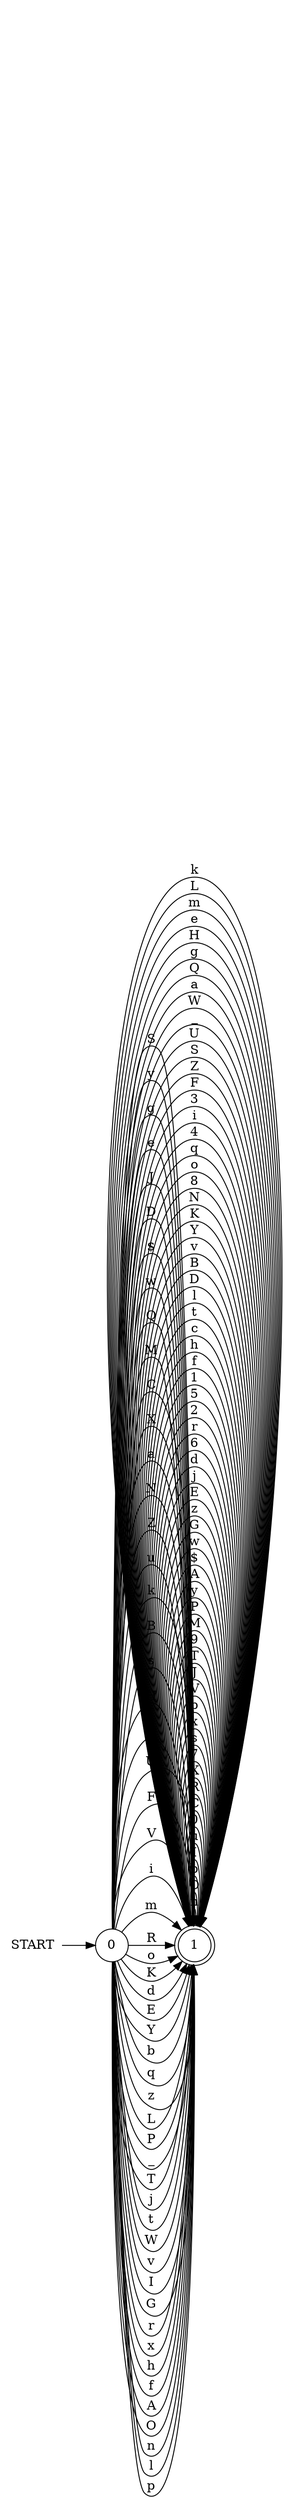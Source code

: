 digraph {
  graph [rankdir=LR];

  q_0 [shape=circle, label="0"];
  q_1 [shape=doublecircle, label="1"];
  START [shape=plaintext];

  START -> q_0;
  q_0 -> q_1 [label="S"];
  q_1 -> q_1 [label="n"];
  q_1 -> q_1 [label="O"];
  q_0 -> q_1 [label="y"];
  q_1 -> q_1 [label="b"];
  q_0 -> q_1 [label="g"];
  q_1 -> q_1 [label="I"];
  q_1 -> q_1 [label="u"];
  q_0 -> q_1 [label="e"];
  q_0 -> q_1 [label="J"];
  q_1 -> q_1 [label="0"];
  q_0 -> q_1 [label="D"];
  q_1 -> q_1 [label="C"];
  q_0 -> q_1 [label="$"];
  q_0 -> q_1 [label="w"];
  q_1 -> q_1 [label="R"];
  q_1 -> q_1 [label="X"];
  q_0 -> q_1 [label="Q"];
  q_0 -> q_1 [label="M"];
  q_0 -> q_1 [label="C"];
  q_1 -> q_1 [label="7"];
  q_1 -> q_1 [label="s"];
  q_1 -> q_1 [label="x"];
  q_0 -> q_1 [label="X"];
  q_1 -> q_1 [label="p"];
  q_1 -> q_1 [label="V"];
  q_1 -> q_1 [label="J"];
  q_1 -> q_1 [label="T"];
  q_0 -> q_1 [label="a"];
  q_0 -> q_1 [label="N"];
  q_1 -> q_1 [label="9"];
  q_1 -> q_1 [label="M"];
  q_0 -> q_1 [label="Z"];
  q_0 -> q_1 [label="u"];
  q_0 -> q_1 [label="k"];
  q_1 -> q_1 [label="P"];
  q_1 -> q_1 [label="y"];
  q_1 -> q_1 [label="A"];
  q_1 -> q_1 [label="$"];
  q_1 -> q_1 [label="w"];
  q_0 -> q_1 [label="B"];
  q_0 -> q_1 [label="s"];
  q_0 -> q_1 [label="H"];
  q_0 -> q_1 [label="c"];
  q_1 -> q_1 [label="G"];
  q_1 -> q_1 [label="z"];
  q_0 -> q_1 [label="U"];
  q_0 -> q_1 [label="F"];
  q_1 -> q_1 [label="E"];
  q_1 -> q_1 [label="j"];
  q_1 -> q_1 [label="d"];
  q_0 -> q_1 [label="V"];
  q_1 -> q_1 [label="6"];
  q_1 -> q_1 [label="r"];
  q_1 -> q_1 [label="2"];
  q_1 -> q_1 [label="5"];
  q_0 -> q_1 [label="i"];
  q_0 -> q_1 [label="m"];
  q_1 -> q_1 [label="1"];
  q_1 -> q_1 [label="f"];
  q_0 -> q_1 [label="R"];
  q_1 -> q_1 [label="h"];
  q_0 -> q_1 [label="o"];
  q_0 -> q_1 [label="K"];
  q_0 -> q_1 [label="d"];
  q_0 -> q_1 [label="E"];
  q_0 -> q_1 [label="Y"];
  q_1 -> q_1 [label="c"];
  q_1 -> q_1 [label="t"];
  q_1 -> q_1 [label="l"];
  q_1 -> q_1 [label="D"];
  q_1 -> q_1 [label="B"];
  q_1 -> q_1 [label="v"];
  q_0 -> q_1 [label="b"];
  q_0 -> q_1 [label="q"];
  q_1 -> q_1 [label="Y"];
  q_0 -> q_1 [label="z"];
  q_1 -> q_1 [label="K"];
  q_0 -> q_1 [label="L"];
  q_1 -> q_1 [label="N"];
  q_1 -> q_1 [label="8"];
  q_0 -> q_1 [label="P"];
  q_1 -> q_1 [label="o"];
  q_0 -> q_1 [label="_"];
  q_1 -> q_1 [label="q"];
  q_0 -> q_1 [label="T"];
  q_1 -> q_1 [label="4"];
  q_1 -> q_1 [label="i"];
  q_0 -> q_1 [label="j"];
  q_1 -> q_1 [label="3"];
  q_1 -> q_1 [label="F"];
  q_0 -> q_1 [label="t"];
  q_1 -> q_1 [label="Z"];
  q_1 -> q_1 [label="S"];
  q_0 -> q_1 [label="W"];
  q_0 -> q_1 [label="v"];
  q_1 -> q_1 [label="U"];
  q_1 -> q_1 [label="_"];
  q_0 -> q_1 [label="I"];
  q_0 -> q_1 [label="G"];
  q_1 -> q_1 [label="W"];
  q_0 -> q_1 [label="r"];
  q_0 -> q_1 [label="x"];
  q_1 -> q_1 [label="a"];
  q_1 -> q_1 [label="Q"];
  q_1 -> q_1 [label="g"];
  q_0 -> q_1 [label="h"];
  q_1 -> q_1 [label="H"];
  q_0 -> q_1 [label="f"];
  q_0 -> q_1 [label="A"];
  q_0 -> q_1 [label="O"];
  q_0 -> q_1 [label="n"];
  q_1 -> q_1 [label="e"];
  q_1 -> q_1 [label="m"];
  q_0 -> q_1 [label="l"];
  q_0 -> q_1 [label="p"];
  q_1 -> q_1 [label="L"];
  q_1 -> q_1 [label="k"];
}
